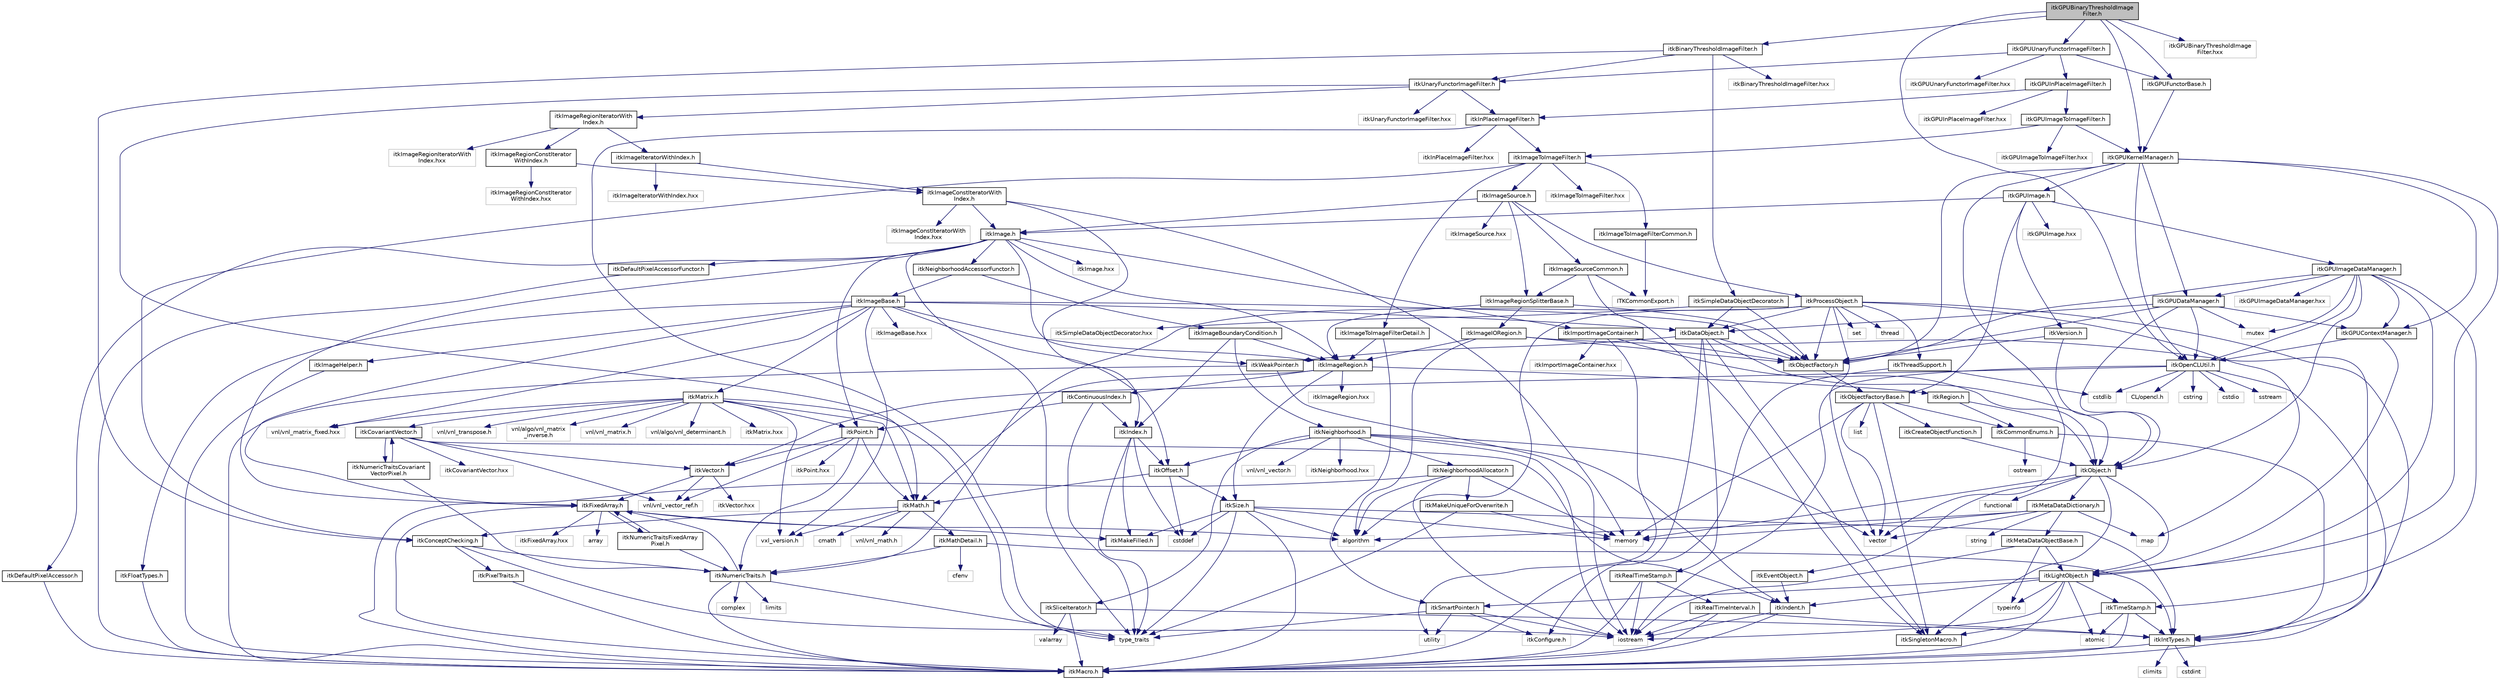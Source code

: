 digraph "itkGPUBinaryThresholdImageFilter.h"
{
 // LATEX_PDF_SIZE
  edge [fontname="Helvetica",fontsize="10",labelfontname="Helvetica",labelfontsize="10"];
  node [fontname="Helvetica",fontsize="10",shape=record];
  Node1 [label="itkGPUBinaryThresholdImage\lFilter.h",height=0.2,width=0.4,color="black", fillcolor="grey75", style="filled", fontcolor="black",tooltip=" "];
  Node1 -> Node2 [color="midnightblue",fontsize="10",style="solid",fontname="Helvetica"];
  Node2 [label="itkOpenCLUtil.h",height=0.2,width=0.4,color="black", fillcolor="white", style="filled",URL="$itkOpenCLUtil_8h.html",tooltip=" "];
  Node2 -> Node3 [color="midnightblue",fontsize="10",style="solid",fontname="Helvetica"];
  Node3 [label="cstring",height=0.2,width=0.4,color="grey75", fillcolor="white", style="filled",tooltip=" "];
  Node2 -> Node4 [color="midnightblue",fontsize="10",style="solid",fontname="Helvetica"];
  Node4 [label="cstdlib",height=0.2,width=0.4,color="grey75", fillcolor="white", style="filled",tooltip=" "];
  Node2 -> Node5 [color="midnightblue",fontsize="10",style="solid",fontname="Helvetica"];
  Node5 [label="cstdio",height=0.2,width=0.4,color="grey75", fillcolor="white", style="filled",tooltip=" "];
  Node2 -> Node6 [color="midnightblue",fontsize="10",style="solid",fontname="Helvetica"];
  Node6 [label="iostream",height=0.2,width=0.4,color="grey75", fillcolor="white", style="filled",tooltip=" "];
  Node2 -> Node7 [color="midnightblue",fontsize="10",style="solid",fontname="Helvetica"];
  Node7 [label="sstream",height=0.2,width=0.4,color="grey75", fillcolor="white", style="filled",tooltip=" "];
  Node2 -> Node8 [color="midnightblue",fontsize="10",style="solid",fontname="Helvetica"];
  Node8 [label="itkVector.h",height=0.2,width=0.4,color="black", fillcolor="white", style="filled",URL="$itkVector_8h.html",tooltip=" "];
  Node8 -> Node9 [color="midnightblue",fontsize="10",style="solid",fontname="Helvetica"];
  Node9 [label="itkFixedArray.h",height=0.2,width=0.4,color="black", fillcolor="white", style="filled",URL="$itkFixedArray_8h.html",tooltip=" "];
  Node9 -> Node10 [color="midnightblue",fontsize="10",style="solid",fontname="Helvetica"];
  Node10 [label="itkMacro.h",height=0.2,width=0.4,color="black", fillcolor="white", style="filled",URL="$itkMacro_8h.html",tooltip=" "];
  Node9 -> Node11 [color="midnightblue",fontsize="10",style="solid",fontname="Helvetica"];
  Node11 [label="itkMakeFilled.h",height=0.2,width=0.4,color="black", fillcolor="white", style="filled",URL="$itkMakeFilled_8h.html",tooltip=" "];
  Node9 -> Node12 [color="midnightblue",fontsize="10",style="solid",fontname="Helvetica"];
  Node12 [label="algorithm",height=0.2,width=0.4,color="grey75", fillcolor="white", style="filled",tooltip=" "];
  Node9 -> Node13 [color="midnightblue",fontsize="10",style="solid",fontname="Helvetica"];
  Node13 [label="array",height=0.2,width=0.4,color="grey75", fillcolor="white", style="filled",tooltip=" "];
  Node9 -> Node14 [color="midnightblue",fontsize="10",style="solid",fontname="Helvetica"];
  Node14 [label="itkFixedArray.hxx",height=0.2,width=0.4,color="grey75", fillcolor="white", style="filled",tooltip=" "];
  Node9 -> Node15 [color="midnightblue",fontsize="10",style="solid",fontname="Helvetica"];
  Node15 [label="itkNumericTraitsFixedArray\lPixel.h",height=0.2,width=0.4,color="black", fillcolor="white", style="filled",URL="$itkNumericTraitsFixedArrayPixel_8h.html",tooltip=" "];
  Node15 -> Node16 [color="midnightblue",fontsize="10",style="solid",fontname="Helvetica"];
  Node16 [label="itkNumericTraits.h",height=0.2,width=0.4,color="black", fillcolor="white", style="filled",URL="$itkNumericTraits_8h.html",tooltip=" "];
  Node16 -> Node10 [color="midnightblue",fontsize="10",style="solid",fontname="Helvetica"];
  Node16 -> Node17 [color="midnightblue",fontsize="10",style="solid",fontname="Helvetica"];
  Node17 [label="limits",height=0.2,width=0.4,color="grey75", fillcolor="white", style="filled",tooltip=" "];
  Node16 -> Node18 [color="midnightblue",fontsize="10",style="solid",fontname="Helvetica"];
  Node18 [label="complex",height=0.2,width=0.4,color="grey75", fillcolor="white", style="filled",tooltip=" "];
  Node16 -> Node19 [color="midnightblue",fontsize="10",style="solid",fontname="Helvetica"];
  Node19 [label="type_traits",height=0.2,width=0.4,color="grey75", fillcolor="white", style="filled",tooltip=" "];
  Node16 -> Node9 [color="midnightblue",fontsize="10",style="solid",fontname="Helvetica"];
  Node15 -> Node9 [color="midnightblue",fontsize="10",style="solid",fontname="Helvetica"];
  Node8 -> Node20 [color="midnightblue",fontsize="10",style="solid",fontname="Helvetica"];
  Node20 [label="vnl/vnl_vector_ref.h",height=0.2,width=0.4,color="grey75", fillcolor="white", style="filled",tooltip=" "];
  Node8 -> Node21 [color="midnightblue",fontsize="10",style="solid",fontname="Helvetica"];
  Node21 [label="itkVector.hxx",height=0.2,width=0.4,color="grey75", fillcolor="white", style="filled",tooltip=" "];
  Node2 -> Node22 [color="midnightblue",fontsize="10",style="solid",fontname="Helvetica"];
  Node22 [label="CL/opencl.h",height=0.2,width=0.4,color="grey75", fillcolor="white", style="filled",tooltip=" "];
  Node2 -> Node10 [color="midnightblue",fontsize="10",style="solid",fontname="Helvetica"];
  Node1 -> Node23 [color="midnightblue",fontsize="10",style="solid",fontname="Helvetica"];
  Node23 [label="itkGPUFunctorBase.h",height=0.2,width=0.4,color="black", fillcolor="white", style="filled",URL="$itkGPUFunctorBase_8h.html",tooltip=" "];
  Node23 -> Node24 [color="midnightblue",fontsize="10",style="solid",fontname="Helvetica"];
  Node24 [label="itkGPUKernelManager.h",height=0.2,width=0.4,color="black", fillcolor="white", style="filled",URL="$itkGPUKernelManager_8h.html",tooltip=" "];
  Node24 -> Node25 [color="midnightblue",fontsize="10",style="solid",fontname="Helvetica"];
  Node25 [label="vector",height=0.2,width=0.4,color="grey75", fillcolor="white", style="filled",tooltip=" "];
  Node24 -> Node26 [color="midnightblue",fontsize="10",style="solid",fontname="Helvetica"];
  Node26 [label="itkLightObject.h",height=0.2,width=0.4,color="black", fillcolor="white", style="filled",URL="$itkLightObject_8h.html",tooltip=" "];
  Node26 -> Node10 [color="midnightblue",fontsize="10",style="solid",fontname="Helvetica"];
  Node26 -> Node27 [color="midnightblue",fontsize="10",style="solid",fontname="Helvetica"];
  Node27 [label="itkSmartPointer.h",height=0.2,width=0.4,color="black", fillcolor="white", style="filled",URL="$itkSmartPointer_8h.html",tooltip=" "];
  Node27 -> Node6 [color="midnightblue",fontsize="10",style="solid",fontname="Helvetica"];
  Node27 -> Node28 [color="midnightblue",fontsize="10",style="solid",fontname="Helvetica"];
  Node28 [label="utility",height=0.2,width=0.4,color="grey75", fillcolor="white", style="filled",tooltip=" "];
  Node27 -> Node19 [color="midnightblue",fontsize="10",style="solid",fontname="Helvetica"];
  Node27 -> Node29 [color="midnightblue",fontsize="10",style="solid",fontname="Helvetica"];
  Node29 [label="itkConfigure.h",height=0.2,width=0.4,color="grey75", fillcolor="white", style="filled",tooltip=" "];
  Node26 -> Node30 [color="midnightblue",fontsize="10",style="solid",fontname="Helvetica"];
  Node30 [label="itkTimeStamp.h",height=0.2,width=0.4,color="black", fillcolor="white", style="filled",URL="$itkTimeStamp_8h.html",tooltip=" "];
  Node30 -> Node10 [color="midnightblue",fontsize="10",style="solid",fontname="Helvetica"];
  Node30 -> Node31 [color="midnightblue",fontsize="10",style="solid",fontname="Helvetica"];
  Node31 [label="itkIntTypes.h",height=0.2,width=0.4,color="black", fillcolor="white", style="filled",URL="$itkIntTypes_8h.html",tooltip=" "];
  Node31 -> Node10 [color="midnightblue",fontsize="10",style="solid",fontname="Helvetica"];
  Node31 -> Node32 [color="midnightblue",fontsize="10",style="solid",fontname="Helvetica"];
  Node32 [label="cstdint",height=0.2,width=0.4,color="grey75", fillcolor="white", style="filled",tooltip=" "];
  Node31 -> Node33 [color="midnightblue",fontsize="10",style="solid",fontname="Helvetica"];
  Node33 [label="climits",height=0.2,width=0.4,color="grey75", fillcolor="white", style="filled",tooltip=" "];
  Node30 -> Node34 [color="midnightblue",fontsize="10",style="solid",fontname="Helvetica"];
  Node34 [label="atomic",height=0.2,width=0.4,color="grey75", fillcolor="white", style="filled",tooltip=" "];
  Node30 -> Node35 [color="midnightblue",fontsize="10",style="solid",fontname="Helvetica"];
  Node35 [label="itkSingletonMacro.h",height=0.2,width=0.4,color="black", fillcolor="white", style="filled",URL="$itkSingletonMacro_8h.html",tooltip=" "];
  Node26 -> Node36 [color="midnightblue",fontsize="10",style="solid",fontname="Helvetica"];
  Node36 [label="itkIndent.h",height=0.2,width=0.4,color="black", fillcolor="white", style="filled",URL="$itkIndent_8h.html",tooltip=" "];
  Node36 -> Node10 [color="midnightblue",fontsize="10",style="solid",fontname="Helvetica"];
  Node36 -> Node6 [color="midnightblue",fontsize="10",style="solid",fontname="Helvetica"];
  Node26 -> Node34 [color="midnightblue",fontsize="10",style="solid",fontname="Helvetica"];
  Node26 -> Node6 [color="midnightblue",fontsize="10",style="solid",fontname="Helvetica"];
  Node26 -> Node37 [color="midnightblue",fontsize="10",style="solid",fontname="Helvetica"];
  Node37 [label="typeinfo",height=0.2,width=0.4,color="grey75", fillcolor="white", style="filled",tooltip=" "];
  Node24 -> Node38 [color="midnightblue",fontsize="10",style="solid",fontname="Helvetica"];
  Node38 [label="itkObjectFactory.h",height=0.2,width=0.4,color="black", fillcolor="white", style="filled",URL="$itkObjectFactory_8h.html",tooltip=" "];
  Node38 -> Node39 [color="midnightblue",fontsize="10",style="solid",fontname="Helvetica"];
  Node39 [label="itkObjectFactoryBase.h",height=0.2,width=0.4,color="black", fillcolor="white", style="filled",URL="$itkObjectFactoryBase_8h.html",tooltip=" "];
  Node39 -> Node40 [color="midnightblue",fontsize="10",style="solid",fontname="Helvetica"];
  Node40 [label="itkCreateObjectFunction.h",height=0.2,width=0.4,color="black", fillcolor="white", style="filled",URL="$itkCreateObjectFunction_8h.html",tooltip=" "];
  Node40 -> Node41 [color="midnightblue",fontsize="10",style="solid",fontname="Helvetica"];
  Node41 [label="itkObject.h",height=0.2,width=0.4,color="black", fillcolor="white", style="filled",URL="$itkObject_8h.html",tooltip=" "];
  Node41 -> Node26 [color="midnightblue",fontsize="10",style="solid",fontname="Helvetica"];
  Node41 -> Node42 [color="midnightblue",fontsize="10",style="solid",fontname="Helvetica"];
  Node42 [label="itkEventObject.h",height=0.2,width=0.4,color="black", fillcolor="white", style="filled",URL="$itkEventObject_8h.html",tooltip=" "];
  Node42 -> Node36 [color="midnightblue",fontsize="10",style="solid",fontname="Helvetica"];
  Node41 -> Node43 [color="midnightblue",fontsize="10",style="solid",fontname="Helvetica"];
  Node43 [label="itkMetaDataDictionary.h",height=0.2,width=0.4,color="black", fillcolor="white", style="filled",URL="$itkMetaDataDictionary_8h.html",tooltip=" "];
  Node43 -> Node44 [color="midnightblue",fontsize="10",style="solid",fontname="Helvetica"];
  Node44 [label="itkMetaDataObjectBase.h",height=0.2,width=0.4,color="black", fillcolor="white", style="filled",URL="$itkMetaDataObjectBase_8h.html",tooltip=" "];
  Node44 -> Node26 [color="midnightblue",fontsize="10",style="solid",fontname="Helvetica"];
  Node44 -> Node37 [color="midnightblue",fontsize="10",style="solid",fontname="Helvetica"];
  Node44 -> Node6 [color="midnightblue",fontsize="10",style="solid",fontname="Helvetica"];
  Node43 -> Node12 [color="midnightblue",fontsize="10",style="solid",fontname="Helvetica"];
  Node43 -> Node25 [color="midnightblue",fontsize="10",style="solid",fontname="Helvetica"];
  Node43 -> Node45 [color="midnightblue",fontsize="10",style="solid",fontname="Helvetica"];
  Node45 [label="map",height=0.2,width=0.4,color="grey75", fillcolor="white", style="filled",tooltip=" "];
  Node43 -> Node46 [color="midnightblue",fontsize="10",style="solid",fontname="Helvetica"];
  Node46 [label="string",height=0.2,width=0.4,color="grey75", fillcolor="white", style="filled",tooltip=" "];
  Node43 -> Node47 [color="midnightblue",fontsize="10",style="solid",fontname="Helvetica"];
  Node47 [label="memory",height=0.2,width=0.4,color="grey75", fillcolor="white", style="filled",tooltip=" "];
  Node41 -> Node35 [color="midnightblue",fontsize="10",style="solid",fontname="Helvetica"];
  Node41 -> Node48 [color="midnightblue",fontsize="10",style="solid",fontname="Helvetica"];
  Node48 [label="functional",height=0.2,width=0.4,color="grey75", fillcolor="white", style="filled",tooltip=" "];
  Node41 -> Node47 [color="midnightblue",fontsize="10",style="solid",fontname="Helvetica"];
  Node39 -> Node35 [color="midnightblue",fontsize="10",style="solid",fontname="Helvetica"];
  Node39 -> Node49 [color="midnightblue",fontsize="10",style="solid",fontname="Helvetica"];
  Node49 [label="itkCommonEnums.h",height=0.2,width=0.4,color="black", fillcolor="white", style="filled",URL="$itkCommonEnums_8h.html",tooltip=" "];
  Node49 -> Node31 [color="midnightblue",fontsize="10",style="solid",fontname="Helvetica"];
  Node49 -> Node50 [color="midnightblue",fontsize="10",style="solid",fontname="Helvetica"];
  Node50 [label="ostream",height=0.2,width=0.4,color="grey75", fillcolor="white", style="filled",tooltip=" "];
  Node39 -> Node51 [color="midnightblue",fontsize="10",style="solid",fontname="Helvetica"];
  Node51 [label="list",height=0.2,width=0.4,color="grey75", fillcolor="white", style="filled",tooltip=" "];
  Node39 -> Node47 [color="midnightblue",fontsize="10",style="solid",fontname="Helvetica"];
  Node39 -> Node25 [color="midnightblue",fontsize="10",style="solid",fontname="Helvetica"];
  Node24 -> Node2 [color="midnightblue",fontsize="10",style="solid",fontname="Helvetica"];
  Node24 -> Node52 [color="midnightblue",fontsize="10",style="solid",fontname="Helvetica"];
  Node52 [label="itkGPUImage.h",height=0.2,width=0.4,color="black", fillcolor="white", style="filled",URL="$itkGPUImage_8h.html",tooltip=" "];
  Node52 -> Node53 [color="midnightblue",fontsize="10",style="solid",fontname="Helvetica"];
  Node53 [label="itkImage.h",height=0.2,width=0.4,color="black", fillcolor="white", style="filled",URL="$itkImage_8h.html",tooltip=" "];
  Node53 -> Node54 [color="midnightblue",fontsize="10",style="solid",fontname="Helvetica"];
  Node54 [label="itkImageRegion.h",height=0.2,width=0.4,color="black", fillcolor="white", style="filled",URL="$itkImageRegion_8h.html",tooltip=" "];
  Node54 -> Node55 [color="midnightblue",fontsize="10",style="solid",fontname="Helvetica"];
  Node55 [label="itkRegion.h",height=0.2,width=0.4,color="black", fillcolor="white", style="filled",URL="$itkRegion_8h.html",tooltip=" "];
  Node55 -> Node41 [color="midnightblue",fontsize="10",style="solid",fontname="Helvetica"];
  Node55 -> Node49 [color="midnightblue",fontsize="10",style="solid",fontname="Helvetica"];
  Node54 -> Node56 [color="midnightblue",fontsize="10",style="solid",fontname="Helvetica"];
  Node56 [label="itkSize.h",height=0.2,width=0.4,color="black", fillcolor="white", style="filled",URL="$itkSize_8h.html",tooltip=" "];
  Node56 -> Node31 [color="midnightblue",fontsize="10",style="solid",fontname="Helvetica"];
  Node56 -> Node10 [color="midnightblue",fontsize="10",style="solid",fontname="Helvetica"];
  Node56 -> Node11 [color="midnightblue",fontsize="10",style="solid",fontname="Helvetica"];
  Node56 -> Node12 [color="midnightblue",fontsize="10",style="solid",fontname="Helvetica"];
  Node56 -> Node57 [color="midnightblue",fontsize="10",style="solid",fontname="Helvetica"];
  Node57 [label="cstddef",height=0.2,width=0.4,color="grey75", fillcolor="white", style="filled",tooltip=" "];
  Node56 -> Node19 [color="midnightblue",fontsize="10",style="solid",fontname="Helvetica"];
  Node56 -> Node47 [color="midnightblue",fontsize="10",style="solid",fontname="Helvetica"];
  Node54 -> Node58 [color="midnightblue",fontsize="10",style="solid",fontname="Helvetica"];
  Node58 [label="itkContinuousIndex.h",height=0.2,width=0.4,color="black", fillcolor="white", style="filled",URL="$itkContinuousIndex_8h.html",tooltip=" "];
  Node58 -> Node59 [color="midnightblue",fontsize="10",style="solid",fontname="Helvetica"];
  Node59 [label="itkPoint.h",height=0.2,width=0.4,color="black", fillcolor="white", style="filled",URL="$itkPoint_8h.html",tooltip=" "];
  Node59 -> Node16 [color="midnightblue",fontsize="10",style="solid",fontname="Helvetica"];
  Node59 -> Node8 [color="midnightblue",fontsize="10",style="solid",fontname="Helvetica"];
  Node59 -> Node20 [color="midnightblue",fontsize="10",style="solid",fontname="Helvetica"];
  Node59 -> Node60 [color="midnightblue",fontsize="10",style="solid",fontname="Helvetica"];
  Node60 [label="itkMath.h",height=0.2,width=0.4,color="black", fillcolor="white", style="filled",URL="$itkMath_8h.html",tooltip=" "];
  Node60 -> Node61 [color="midnightblue",fontsize="10",style="solid",fontname="Helvetica"];
  Node61 [label="cmath",height=0.2,width=0.4,color="grey75", fillcolor="white", style="filled",tooltip=" "];
  Node60 -> Node62 [color="midnightblue",fontsize="10",style="solid",fontname="Helvetica"];
  Node62 [label="itkMathDetail.h",height=0.2,width=0.4,color="black", fillcolor="white", style="filled",URL="$itkMathDetail_8h.html",tooltip=" "];
  Node62 -> Node31 [color="midnightblue",fontsize="10",style="solid",fontname="Helvetica"];
  Node62 -> Node16 [color="midnightblue",fontsize="10",style="solid",fontname="Helvetica"];
  Node62 -> Node63 [color="midnightblue",fontsize="10",style="solid",fontname="Helvetica"];
  Node63 [label="cfenv",height=0.2,width=0.4,color="grey75", fillcolor="white", style="filled",tooltip=" "];
  Node60 -> Node64 [color="midnightblue",fontsize="10",style="solid",fontname="Helvetica"];
  Node64 [label="itkConceptChecking.h",height=0.2,width=0.4,color="black", fillcolor="white", style="filled",URL="$itkConceptChecking_8h.html",tooltip=" "];
  Node64 -> Node65 [color="midnightblue",fontsize="10",style="solid",fontname="Helvetica"];
  Node65 [label="itkPixelTraits.h",height=0.2,width=0.4,color="black", fillcolor="white", style="filled",URL="$itkPixelTraits_8h.html",tooltip=" "];
  Node65 -> Node10 [color="midnightblue",fontsize="10",style="solid",fontname="Helvetica"];
  Node64 -> Node16 [color="midnightblue",fontsize="10",style="solid",fontname="Helvetica"];
  Node64 -> Node6 [color="midnightblue",fontsize="10",style="solid",fontname="Helvetica"];
  Node60 -> Node66 [color="midnightblue",fontsize="10",style="solid",fontname="Helvetica"];
  Node66 [label="vnl/vnl_math.h",height=0.2,width=0.4,color="grey75", fillcolor="white", style="filled",tooltip=" "];
  Node60 -> Node67 [color="midnightblue",fontsize="10",style="solid",fontname="Helvetica"];
  Node67 [label="vxl_version.h",height=0.2,width=0.4,color="grey75", fillcolor="white", style="filled",tooltip=" "];
  Node59 -> Node68 [color="midnightblue",fontsize="10",style="solid",fontname="Helvetica"];
  Node68 [label="itkPoint.hxx",height=0.2,width=0.4,color="grey75", fillcolor="white", style="filled",tooltip=" "];
  Node58 -> Node69 [color="midnightblue",fontsize="10",style="solid",fontname="Helvetica"];
  Node69 [label="itkIndex.h",height=0.2,width=0.4,color="black", fillcolor="white", style="filled",URL="$itkIndex_8h.html",tooltip=" "];
  Node69 -> Node11 [color="midnightblue",fontsize="10",style="solid",fontname="Helvetica"];
  Node69 -> Node70 [color="midnightblue",fontsize="10",style="solid",fontname="Helvetica"];
  Node70 [label="itkOffset.h",height=0.2,width=0.4,color="black", fillcolor="white", style="filled",URL="$itkOffset_8h.html",tooltip=" "];
  Node70 -> Node56 [color="midnightblue",fontsize="10",style="solid",fontname="Helvetica"];
  Node70 -> Node60 [color="midnightblue",fontsize="10",style="solid",fontname="Helvetica"];
  Node70 -> Node57 [color="midnightblue",fontsize="10",style="solid",fontname="Helvetica"];
  Node69 -> Node57 [color="midnightblue",fontsize="10",style="solid",fontname="Helvetica"];
  Node69 -> Node19 [color="midnightblue",fontsize="10",style="solid",fontname="Helvetica"];
  Node58 -> Node19 [color="midnightblue",fontsize="10",style="solid",fontname="Helvetica"];
  Node54 -> Node60 [color="midnightblue",fontsize="10",style="solid",fontname="Helvetica"];
  Node54 -> Node71 [color="midnightblue",fontsize="10",style="solid",fontname="Helvetica"];
  Node71 [label="itkImageRegion.hxx",height=0.2,width=0.4,color="grey75", fillcolor="white", style="filled",tooltip=" "];
  Node53 -> Node72 [color="midnightblue",fontsize="10",style="solid",fontname="Helvetica"];
  Node72 [label="itkImportImageContainer.h",height=0.2,width=0.4,color="black", fillcolor="white", style="filled",URL="$itkImportImageContainer_8h.html",tooltip=" "];
  Node72 -> Node41 [color="midnightblue",fontsize="10",style="solid",fontname="Helvetica"];
  Node72 -> Node38 [color="midnightblue",fontsize="10",style="solid",fontname="Helvetica"];
  Node72 -> Node28 [color="midnightblue",fontsize="10",style="solid",fontname="Helvetica"];
  Node72 -> Node73 [color="midnightblue",fontsize="10",style="solid",fontname="Helvetica"];
  Node73 [label="itkImportImageContainer.hxx",height=0.2,width=0.4,color="grey75", fillcolor="white", style="filled",tooltip=" "];
  Node53 -> Node74 [color="midnightblue",fontsize="10",style="solid",fontname="Helvetica"];
  Node74 [label="itkDefaultPixelAccessor.h",height=0.2,width=0.4,color="black", fillcolor="white", style="filled",URL="$itkDefaultPixelAccessor_8h.html",tooltip=" "];
  Node74 -> Node10 [color="midnightblue",fontsize="10",style="solid",fontname="Helvetica"];
  Node53 -> Node75 [color="midnightblue",fontsize="10",style="solid",fontname="Helvetica"];
  Node75 [label="itkDefaultPixelAccessorFunctor.h",height=0.2,width=0.4,color="black", fillcolor="white", style="filled",URL="$itkDefaultPixelAccessorFunctor_8h.html",tooltip=" "];
  Node75 -> Node10 [color="midnightblue",fontsize="10",style="solid",fontname="Helvetica"];
  Node53 -> Node59 [color="midnightblue",fontsize="10",style="solid",fontname="Helvetica"];
  Node53 -> Node9 [color="midnightblue",fontsize="10",style="solid",fontname="Helvetica"];
  Node53 -> Node76 [color="midnightblue",fontsize="10",style="solid",fontname="Helvetica"];
  Node76 [label="itkWeakPointer.h",height=0.2,width=0.4,color="black", fillcolor="white", style="filled",URL="$itkWeakPointer_8h.html",tooltip=" "];
  Node76 -> Node10 [color="midnightblue",fontsize="10",style="solid",fontname="Helvetica"];
  Node76 -> Node6 [color="midnightblue",fontsize="10",style="solid",fontname="Helvetica"];
  Node53 -> Node77 [color="midnightblue",fontsize="10",style="solid",fontname="Helvetica"];
  Node77 [label="itkNeighborhoodAccessorFunctor.h",height=0.2,width=0.4,color="black", fillcolor="white", style="filled",URL="$itkNeighborhoodAccessorFunctor_8h.html",tooltip=" "];
  Node77 -> Node78 [color="midnightblue",fontsize="10",style="solid",fontname="Helvetica"];
  Node78 [label="itkImageBoundaryCondition.h",height=0.2,width=0.4,color="black", fillcolor="white", style="filled",URL="$itkImageBoundaryCondition_8h.html",tooltip=" "];
  Node78 -> Node69 [color="midnightblue",fontsize="10",style="solid",fontname="Helvetica"];
  Node78 -> Node79 [color="midnightblue",fontsize="10",style="solid",fontname="Helvetica"];
  Node79 [label="itkNeighborhood.h",height=0.2,width=0.4,color="black", fillcolor="white", style="filled",URL="$itkNeighborhood_8h.html",tooltip=" "];
  Node79 -> Node6 [color="midnightblue",fontsize="10",style="solid",fontname="Helvetica"];
  Node79 -> Node80 [color="midnightblue",fontsize="10",style="solid",fontname="Helvetica"];
  Node80 [label="itkNeighborhoodAllocator.h",height=0.2,width=0.4,color="black", fillcolor="white", style="filled",URL="$itkNeighborhoodAllocator_8h.html",tooltip=" "];
  Node80 -> Node81 [color="midnightblue",fontsize="10",style="solid",fontname="Helvetica"];
  Node81 [label="itkMakeUniqueForOverwrite.h",height=0.2,width=0.4,color="black", fillcolor="white", style="filled",URL="$itkMakeUniqueForOverwrite_8h.html",tooltip=" "];
  Node81 -> Node47 [color="midnightblue",fontsize="10",style="solid",fontname="Helvetica"];
  Node81 -> Node19 [color="midnightblue",fontsize="10",style="solid",fontname="Helvetica"];
  Node80 -> Node12 [color="midnightblue",fontsize="10",style="solid",fontname="Helvetica"];
  Node80 -> Node6 [color="midnightblue",fontsize="10",style="solid",fontname="Helvetica"];
  Node80 -> Node47 [color="midnightblue",fontsize="10",style="solid",fontname="Helvetica"];
  Node80 -> Node10 [color="midnightblue",fontsize="10",style="solid",fontname="Helvetica"];
  Node79 -> Node36 [color="midnightblue",fontsize="10",style="solid",fontname="Helvetica"];
  Node79 -> Node82 [color="midnightblue",fontsize="10",style="solid",fontname="Helvetica"];
  Node82 [label="itkSliceIterator.h",height=0.2,width=0.4,color="black", fillcolor="white", style="filled",URL="$itkSliceIterator_8h.html",tooltip=" "];
  Node82 -> Node10 [color="midnightblue",fontsize="10",style="solid",fontname="Helvetica"];
  Node82 -> Node31 [color="midnightblue",fontsize="10",style="solid",fontname="Helvetica"];
  Node82 -> Node83 [color="midnightblue",fontsize="10",style="solid",fontname="Helvetica"];
  Node83 [label="valarray",height=0.2,width=0.4,color="grey75", fillcolor="white", style="filled",tooltip=" "];
  Node79 -> Node84 [color="midnightblue",fontsize="10",style="solid",fontname="Helvetica"];
  Node84 [label="vnl/vnl_vector.h",height=0.2,width=0.4,color="grey75", fillcolor="white", style="filled",tooltip=" "];
  Node79 -> Node70 [color="midnightblue",fontsize="10",style="solid",fontname="Helvetica"];
  Node79 -> Node25 [color="midnightblue",fontsize="10",style="solid",fontname="Helvetica"];
  Node79 -> Node85 [color="midnightblue",fontsize="10",style="solid",fontname="Helvetica"];
  Node85 [label="itkNeighborhood.hxx",height=0.2,width=0.4,color="grey75", fillcolor="white", style="filled",tooltip=" "];
  Node78 -> Node54 [color="midnightblue",fontsize="10",style="solid",fontname="Helvetica"];
  Node77 -> Node86 [color="midnightblue",fontsize="10",style="solid",fontname="Helvetica"];
  Node86 [label="itkImageBase.h",height=0.2,width=0.4,color="black", fillcolor="white", style="filled",URL="$itkImageBase_8h.html",tooltip=" "];
  Node86 -> Node87 [color="midnightblue",fontsize="10",style="solid",fontname="Helvetica"];
  Node87 [label="itkDataObject.h",height=0.2,width=0.4,color="black", fillcolor="white", style="filled",URL="$itkDataObject_8h.html",tooltip=" "];
  Node87 -> Node41 [color="midnightblue",fontsize="10",style="solid",fontname="Helvetica"];
  Node87 -> Node10 [color="midnightblue",fontsize="10",style="solid",fontname="Helvetica"];
  Node87 -> Node35 [color="midnightblue",fontsize="10",style="solid",fontname="Helvetica"];
  Node87 -> Node76 [color="midnightblue",fontsize="10",style="solid",fontname="Helvetica"];
  Node87 -> Node88 [color="midnightblue",fontsize="10",style="solid",fontname="Helvetica"];
  Node88 [label="itkRealTimeStamp.h",height=0.2,width=0.4,color="black", fillcolor="white", style="filled",URL="$itkRealTimeStamp_8h.html",tooltip=" "];
  Node88 -> Node89 [color="midnightblue",fontsize="10",style="solid",fontname="Helvetica"];
  Node89 [label="itkRealTimeInterval.h",height=0.2,width=0.4,color="black", fillcolor="white", style="filled",URL="$itkRealTimeInterval_8h.html",tooltip=" "];
  Node89 -> Node31 [color="midnightblue",fontsize="10",style="solid",fontname="Helvetica"];
  Node89 -> Node10 [color="midnightblue",fontsize="10",style="solid",fontname="Helvetica"];
  Node89 -> Node6 [color="midnightblue",fontsize="10",style="solid",fontname="Helvetica"];
  Node88 -> Node10 [color="midnightblue",fontsize="10",style="solid",fontname="Helvetica"];
  Node88 -> Node6 [color="midnightblue",fontsize="10",style="solid",fontname="Helvetica"];
  Node87 -> Node38 [color="midnightblue",fontsize="10",style="solid",fontname="Helvetica"];
  Node86 -> Node54 [color="midnightblue",fontsize="10",style="solid",fontname="Helvetica"];
  Node86 -> Node90 [color="midnightblue",fontsize="10",style="solid",fontname="Helvetica"];
  Node90 [label="itkMatrix.h",height=0.2,width=0.4,color="black", fillcolor="white", style="filled",URL="$itkMatrix_8h.html",tooltip=" "];
  Node90 -> Node59 [color="midnightblue",fontsize="10",style="solid",fontname="Helvetica"];
  Node90 -> Node91 [color="midnightblue",fontsize="10",style="solid",fontname="Helvetica"];
  Node91 [label="itkCovariantVector.h",height=0.2,width=0.4,color="black", fillcolor="white", style="filled",URL="$itkCovariantVector_8h.html",tooltip=" "];
  Node91 -> Node36 [color="midnightblue",fontsize="10",style="solid",fontname="Helvetica"];
  Node91 -> Node8 [color="midnightblue",fontsize="10",style="solid",fontname="Helvetica"];
  Node91 -> Node20 [color="midnightblue",fontsize="10",style="solid",fontname="Helvetica"];
  Node91 -> Node92 [color="midnightblue",fontsize="10",style="solid",fontname="Helvetica"];
  Node92 [label="itkNumericTraitsCovariant\lVectorPixel.h",height=0.2,width=0.4,color="black", fillcolor="white", style="filled",URL="$itkNumericTraitsCovariantVectorPixel_8h.html",tooltip=" "];
  Node92 -> Node16 [color="midnightblue",fontsize="10",style="solid",fontname="Helvetica"];
  Node92 -> Node91 [color="midnightblue",fontsize="10",style="solid",fontname="Helvetica"];
  Node91 -> Node93 [color="midnightblue",fontsize="10",style="solid",fontname="Helvetica"];
  Node93 [label="itkCovariantVector.hxx",height=0.2,width=0.4,color="grey75", fillcolor="white", style="filled",tooltip=" "];
  Node90 -> Node67 [color="midnightblue",fontsize="10",style="solid",fontname="Helvetica"];
  Node90 -> Node94 [color="midnightblue",fontsize="10",style="solid",fontname="Helvetica"];
  Node94 [label="vnl/vnl_matrix_fixed.hxx",height=0.2,width=0.4,color="grey75", fillcolor="white", style="filled",tooltip=" "];
  Node90 -> Node95 [color="midnightblue",fontsize="10",style="solid",fontname="Helvetica"];
  Node95 [label="vnl/vnl_transpose.h",height=0.2,width=0.4,color="grey75", fillcolor="white", style="filled",tooltip=" "];
  Node90 -> Node96 [color="midnightblue",fontsize="10",style="solid",fontname="Helvetica"];
  Node96 [label="vnl/algo/vnl_matrix\l_inverse.h",height=0.2,width=0.4,color="grey75", fillcolor="white", style="filled",tooltip=" "];
  Node90 -> Node97 [color="midnightblue",fontsize="10",style="solid",fontname="Helvetica"];
  Node97 [label="vnl/vnl_matrix.h",height=0.2,width=0.4,color="grey75", fillcolor="white", style="filled",tooltip=" "];
  Node90 -> Node98 [color="midnightblue",fontsize="10",style="solid",fontname="Helvetica"];
  Node98 [label="vnl/algo/vnl_determinant.h",height=0.2,width=0.4,color="grey75", fillcolor="white", style="filled",tooltip=" "];
  Node90 -> Node60 [color="midnightblue",fontsize="10",style="solid",fontname="Helvetica"];
  Node90 -> Node19 [color="midnightblue",fontsize="10",style="solid",fontname="Helvetica"];
  Node90 -> Node99 [color="midnightblue",fontsize="10",style="solid",fontname="Helvetica"];
  Node99 [label="itkMatrix.hxx",height=0.2,width=0.4,color="grey75", fillcolor="white", style="filled",tooltip=" "];
  Node86 -> Node38 [color="midnightblue",fontsize="10",style="solid",fontname="Helvetica"];
  Node86 -> Node70 [color="midnightblue",fontsize="10",style="solid",fontname="Helvetica"];
  Node86 -> Node9 [color="midnightblue",fontsize="10",style="solid",fontname="Helvetica"];
  Node86 -> Node100 [color="midnightblue",fontsize="10",style="solid",fontname="Helvetica"];
  Node100 [label="itkImageHelper.h",height=0.2,width=0.4,color="black", fillcolor="white", style="filled",URL="$itkImageHelper_8h.html",tooltip=" "];
  Node100 -> Node10 [color="midnightblue",fontsize="10",style="solid",fontname="Helvetica"];
  Node86 -> Node101 [color="midnightblue",fontsize="10",style="solid",fontname="Helvetica"];
  Node101 [label="itkFloatTypes.h",height=0.2,width=0.4,color="black", fillcolor="white", style="filled",URL="$itkFloatTypes_8h.html",tooltip=" "];
  Node101 -> Node10 [color="midnightblue",fontsize="10",style="solid",fontname="Helvetica"];
  Node86 -> Node67 [color="midnightblue",fontsize="10",style="solid",fontname="Helvetica"];
  Node86 -> Node94 [color="midnightblue",fontsize="10",style="solid",fontname="Helvetica"];
  Node86 -> Node102 [color="midnightblue",fontsize="10",style="solid",fontname="Helvetica"];
  Node102 [label="itkImageBase.hxx",height=0.2,width=0.4,color="grey75", fillcolor="white", style="filled",tooltip=" "];
  Node53 -> Node19 [color="midnightblue",fontsize="10",style="solid",fontname="Helvetica"];
  Node53 -> Node103 [color="midnightblue",fontsize="10",style="solid",fontname="Helvetica"];
  Node103 [label="itkImage.hxx",height=0.2,width=0.4,color="grey75", fillcolor="white", style="filled",tooltip=" "];
  Node52 -> Node104 [color="midnightblue",fontsize="10",style="solid",fontname="Helvetica"];
  Node104 [label="itkGPUImageDataManager.h",height=0.2,width=0.4,color="black", fillcolor="white", style="filled",URL="$itkGPUImageDataManager_8h.html",tooltip=" "];
  Node104 -> Node41 [color="midnightblue",fontsize="10",style="solid",fontname="Helvetica"];
  Node104 -> Node30 [color="midnightblue",fontsize="10",style="solid",fontname="Helvetica"];
  Node104 -> Node26 [color="midnightblue",fontsize="10",style="solid",fontname="Helvetica"];
  Node104 -> Node38 [color="midnightblue",fontsize="10",style="solid",fontname="Helvetica"];
  Node104 -> Node2 [color="midnightblue",fontsize="10",style="solid",fontname="Helvetica"];
  Node104 -> Node105 [color="midnightblue",fontsize="10",style="solid",fontname="Helvetica"];
  Node105 [label="itkGPUDataManager.h",height=0.2,width=0.4,color="black", fillcolor="white", style="filled",URL="$itkGPUDataManager_8h.html",tooltip=" "];
  Node105 -> Node41 [color="midnightblue",fontsize="10",style="solid",fontname="Helvetica"];
  Node105 -> Node87 [color="midnightblue",fontsize="10",style="solid",fontname="Helvetica"];
  Node105 -> Node38 [color="midnightblue",fontsize="10",style="solid",fontname="Helvetica"];
  Node105 -> Node2 [color="midnightblue",fontsize="10",style="solid",fontname="Helvetica"];
  Node105 -> Node106 [color="midnightblue",fontsize="10",style="solid",fontname="Helvetica"];
  Node106 [label="itkGPUContextManager.h",height=0.2,width=0.4,color="black", fillcolor="white", style="filled",URL="$itkGPUContextManager_8h.html",tooltip=" "];
  Node106 -> Node2 [color="midnightblue",fontsize="10",style="solid",fontname="Helvetica"];
  Node106 -> Node26 [color="midnightblue",fontsize="10",style="solid",fontname="Helvetica"];
  Node105 -> Node107 [color="midnightblue",fontsize="10",style="solid",fontname="Helvetica"];
  Node107 [label="mutex",height=0.2,width=0.4,color="grey75", fillcolor="white", style="filled",tooltip=" "];
  Node104 -> Node106 [color="midnightblue",fontsize="10",style="solid",fontname="Helvetica"];
  Node104 -> Node107 [color="midnightblue",fontsize="10",style="solid",fontname="Helvetica"];
  Node104 -> Node108 [color="midnightblue",fontsize="10",style="solid",fontname="Helvetica"];
  Node108 [label="itkGPUImageDataManager.hxx",height=0.2,width=0.4,color="grey75", fillcolor="white", style="filled",tooltip=" "];
  Node52 -> Node109 [color="midnightblue",fontsize="10",style="solid",fontname="Helvetica"];
  Node109 [label="itkVersion.h",height=0.2,width=0.4,color="black", fillcolor="white", style="filled",URL="$itkVersion_8h.html",tooltip=" "];
  Node109 -> Node41 [color="midnightblue",fontsize="10",style="solid",fontname="Helvetica"];
  Node109 -> Node38 [color="midnightblue",fontsize="10",style="solid",fontname="Helvetica"];
  Node52 -> Node39 [color="midnightblue",fontsize="10",style="solid",fontname="Helvetica"];
  Node52 -> Node110 [color="midnightblue",fontsize="10",style="solid",fontname="Helvetica"];
  Node110 [label="itkGPUImage.hxx",height=0.2,width=0.4,color="grey75", fillcolor="white", style="filled",tooltip=" "];
  Node24 -> Node106 [color="midnightblue",fontsize="10",style="solid",fontname="Helvetica"];
  Node24 -> Node105 [color="midnightblue",fontsize="10",style="solid",fontname="Helvetica"];
  Node1 -> Node24 [color="midnightblue",fontsize="10",style="solid",fontname="Helvetica"];
  Node1 -> Node111 [color="midnightblue",fontsize="10",style="solid",fontname="Helvetica"];
  Node111 [label="itkBinaryThresholdImageFilter.h",height=0.2,width=0.4,color="black", fillcolor="white", style="filled",URL="$itkBinaryThresholdImageFilter_8h.html",tooltip=" "];
  Node111 -> Node112 [color="midnightblue",fontsize="10",style="solid",fontname="Helvetica"];
  Node112 [label="itkUnaryFunctorImageFilter.h",height=0.2,width=0.4,color="black", fillcolor="white", style="filled",URL="$itkUnaryFunctorImageFilter_8h.html",tooltip=" "];
  Node112 -> Node60 [color="midnightblue",fontsize="10",style="solid",fontname="Helvetica"];
  Node112 -> Node113 [color="midnightblue",fontsize="10",style="solid",fontname="Helvetica"];
  Node113 [label="itkInPlaceImageFilter.h",height=0.2,width=0.4,color="black", fillcolor="white", style="filled",URL="$itkInPlaceImageFilter_8h.html",tooltip=" "];
  Node113 -> Node114 [color="midnightblue",fontsize="10",style="solid",fontname="Helvetica"];
  Node114 [label="itkImageToImageFilter.h",height=0.2,width=0.4,color="black", fillcolor="white", style="filled",URL="$itkImageToImageFilter_8h.html",tooltip=" "];
  Node114 -> Node115 [color="midnightblue",fontsize="10",style="solid",fontname="Helvetica"];
  Node115 [label="itkImageSource.h",height=0.2,width=0.4,color="black", fillcolor="white", style="filled",URL="$itkImageSource_8h.html",tooltip=" "];
  Node115 -> Node116 [color="midnightblue",fontsize="10",style="solid",fontname="Helvetica"];
  Node116 [label="itkProcessObject.h",height=0.2,width=0.4,color="black", fillcolor="white", style="filled",URL="$itkProcessObject_8h.html",tooltip=" "];
  Node116 -> Node87 [color="midnightblue",fontsize="10",style="solid",fontname="Helvetica"];
  Node116 -> Node38 [color="midnightblue",fontsize="10",style="solid",fontname="Helvetica"];
  Node116 -> Node16 [color="midnightblue",fontsize="10",style="solid",fontname="Helvetica"];
  Node116 -> Node117 [color="midnightblue",fontsize="10",style="solid",fontname="Helvetica"];
  Node117 [label="itkThreadSupport.h",height=0.2,width=0.4,color="black", fillcolor="white", style="filled",URL="$itkThreadSupport_8h.html",tooltip=" "];
  Node117 -> Node4 [color="midnightblue",fontsize="10",style="solid",fontname="Helvetica"];
  Node117 -> Node29 [color="midnightblue",fontsize="10",style="solid",fontname="Helvetica"];
  Node116 -> Node31 [color="midnightblue",fontsize="10",style="solid",fontname="Helvetica"];
  Node116 -> Node25 [color="midnightblue",fontsize="10",style="solid",fontname="Helvetica"];
  Node116 -> Node45 [color="midnightblue",fontsize="10",style="solid",fontname="Helvetica"];
  Node116 -> Node118 [color="midnightblue",fontsize="10",style="solid",fontname="Helvetica"];
  Node118 [label="set",height=0.2,width=0.4,color="grey75", fillcolor="white", style="filled",tooltip=" "];
  Node116 -> Node12 [color="midnightblue",fontsize="10",style="solid",fontname="Helvetica"];
  Node116 -> Node119 [color="midnightblue",fontsize="10",style="solid",fontname="Helvetica"];
  Node119 [label="thread",height=0.2,width=0.4,color="grey75", fillcolor="white", style="filled",tooltip=" "];
  Node115 -> Node53 [color="midnightblue",fontsize="10",style="solid",fontname="Helvetica"];
  Node115 -> Node120 [color="midnightblue",fontsize="10",style="solid",fontname="Helvetica"];
  Node120 [label="itkImageRegionSplitterBase.h",height=0.2,width=0.4,color="black", fillcolor="white", style="filled",URL="$itkImageRegionSplitterBase_8h.html",tooltip=" "];
  Node120 -> Node54 [color="midnightblue",fontsize="10",style="solid",fontname="Helvetica"];
  Node120 -> Node38 [color="midnightblue",fontsize="10",style="solid",fontname="Helvetica"];
  Node120 -> Node121 [color="midnightblue",fontsize="10",style="solid",fontname="Helvetica"];
  Node121 [label="itkImageIORegion.h",height=0.2,width=0.4,color="black", fillcolor="white", style="filled",URL="$itkImageIORegion_8h.html",tooltip=" "];
  Node121 -> Node12 [color="midnightblue",fontsize="10",style="solid",fontname="Helvetica"];
  Node121 -> Node31 [color="midnightblue",fontsize="10",style="solid",fontname="Helvetica"];
  Node121 -> Node38 [color="midnightblue",fontsize="10",style="solid",fontname="Helvetica"];
  Node121 -> Node54 [color="midnightblue",fontsize="10",style="solid",fontname="Helvetica"];
  Node115 -> Node122 [color="midnightblue",fontsize="10",style="solid",fontname="Helvetica"];
  Node122 [label="itkImageSourceCommon.h",height=0.2,width=0.4,color="black", fillcolor="white", style="filled",URL="$itkImageSourceCommon_8h.html",tooltip=" "];
  Node122 -> Node123 [color="midnightblue",fontsize="10",style="solid",fontname="Helvetica"];
  Node123 [label="ITKCommonExport.h",height=0.2,width=0.4,color="grey75", fillcolor="white", style="filled",tooltip=" "];
  Node122 -> Node120 [color="midnightblue",fontsize="10",style="solid",fontname="Helvetica"];
  Node122 -> Node35 [color="midnightblue",fontsize="10",style="solid",fontname="Helvetica"];
  Node115 -> Node124 [color="midnightblue",fontsize="10",style="solid",fontname="Helvetica"];
  Node124 [label="itkImageSource.hxx",height=0.2,width=0.4,color="grey75", fillcolor="white", style="filled",tooltip=" "];
  Node114 -> Node64 [color="midnightblue",fontsize="10",style="solid",fontname="Helvetica"];
  Node114 -> Node125 [color="midnightblue",fontsize="10",style="solid",fontname="Helvetica"];
  Node125 [label="itkImageToImageFilterDetail.h",height=0.2,width=0.4,color="black", fillcolor="white", style="filled",URL="$itkImageToImageFilterDetail_8h.html",tooltip=" "];
  Node125 -> Node54 [color="midnightblue",fontsize="10",style="solid",fontname="Helvetica"];
  Node125 -> Node27 [color="midnightblue",fontsize="10",style="solid",fontname="Helvetica"];
  Node114 -> Node126 [color="midnightblue",fontsize="10",style="solid",fontname="Helvetica"];
  Node126 [label="itkImageToImageFilterCommon.h",height=0.2,width=0.4,color="black", fillcolor="white", style="filled",URL="$itkImageToImageFilterCommon_8h.html",tooltip=" "];
  Node126 -> Node123 [color="midnightblue",fontsize="10",style="solid",fontname="Helvetica"];
  Node114 -> Node127 [color="midnightblue",fontsize="10",style="solid",fontname="Helvetica"];
  Node127 [label="itkImageToImageFilter.hxx",height=0.2,width=0.4,color="grey75", fillcolor="white", style="filled",tooltip=" "];
  Node113 -> Node19 [color="midnightblue",fontsize="10",style="solid",fontname="Helvetica"];
  Node113 -> Node128 [color="midnightblue",fontsize="10",style="solid",fontname="Helvetica"];
  Node128 [label="itkInPlaceImageFilter.hxx",height=0.2,width=0.4,color="grey75", fillcolor="white", style="filled",tooltip=" "];
  Node112 -> Node129 [color="midnightblue",fontsize="10",style="solid",fontname="Helvetica"];
  Node129 [label="itkImageRegionIteratorWith\lIndex.h",height=0.2,width=0.4,color="black", fillcolor="white", style="filled",URL="$itkImageRegionIteratorWithIndex_8h.html",tooltip=" "];
  Node129 -> Node130 [color="midnightblue",fontsize="10",style="solid",fontname="Helvetica"];
  Node130 [label="itkImageRegionConstIterator\lWithIndex.h",height=0.2,width=0.4,color="black", fillcolor="white", style="filled",URL="$itkImageRegionConstIteratorWithIndex_8h.html",tooltip=" "];
  Node130 -> Node131 [color="midnightblue",fontsize="10",style="solid",fontname="Helvetica"];
  Node131 [label="itkImageConstIteratorWith\lIndex.h",height=0.2,width=0.4,color="black", fillcolor="white", style="filled",URL="$itkImageConstIteratorWithIndex_8h.html",tooltip=" "];
  Node131 -> Node69 [color="midnightblue",fontsize="10",style="solid",fontname="Helvetica"];
  Node131 -> Node53 [color="midnightblue",fontsize="10",style="solid",fontname="Helvetica"];
  Node131 -> Node47 [color="midnightblue",fontsize="10",style="solid",fontname="Helvetica"];
  Node131 -> Node132 [color="midnightblue",fontsize="10",style="solid",fontname="Helvetica"];
  Node132 [label="itkImageConstIteratorWith\lIndex.hxx",height=0.2,width=0.4,color="grey75", fillcolor="white", style="filled",tooltip=" "];
  Node130 -> Node133 [color="midnightblue",fontsize="10",style="solid",fontname="Helvetica"];
  Node133 [label="itkImageRegionConstIterator\lWithIndex.hxx",height=0.2,width=0.4,color="grey75", fillcolor="white", style="filled",tooltip=" "];
  Node129 -> Node134 [color="midnightblue",fontsize="10",style="solid",fontname="Helvetica"];
  Node134 [label="itkImageIteratorWithIndex.h",height=0.2,width=0.4,color="black", fillcolor="white", style="filled",URL="$itkImageIteratorWithIndex_8h.html",tooltip=" "];
  Node134 -> Node131 [color="midnightblue",fontsize="10",style="solid",fontname="Helvetica"];
  Node134 -> Node135 [color="midnightblue",fontsize="10",style="solid",fontname="Helvetica"];
  Node135 [label="itkImageIteratorWithIndex.hxx",height=0.2,width=0.4,color="grey75", fillcolor="white", style="filled",tooltip=" "];
  Node129 -> Node136 [color="midnightblue",fontsize="10",style="solid",fontname="Helvetica"];
  Node136 [label="itkImageRegionIteratorWith\lIndex.hxx",height=0.2,width=0.4,color="grey75", fillcolor="white", style="filled",tooltip=" "];
  Node112 -> Node137 [color="midnightblue",fontsize="10",style="solid",fontname="Helvetica"];
  Node137 [label="itkUnaryFunctorImageFilter.hxx",height=0.2,width=0.4,color="grey75", fillcolor="white", style="filled",tooltip=" "];
  Node111 -> Node64 [color="midnightblue",fontsize="10",style="solid",fontname="Helvetica"];
  Node111 -> Node138 [color="midnightblue",fontsize="10",style="solid",fontname="Helvetica"];
  Node138 [label="itkSimpleDataObjectDecorator.h",height=0.2,width=0.4,color="black", fillcolor="white", style="filled",URL="$itkSimpleDataObjectDecorator_8h.html",tooltip=" "];
  Node138 -> Node87 [color="midnightblue",fontsize="10",style="solid",fontname="Helvetica"];
  Node138 -> Node38 [color="midnightblue",fontsize="10",style="solid",fontname="Helvetica"];
  Node138 -> Node139 [color="midnightblue",fontsize="10",style="solid",fontname="Helvetica"];
  Node139 [label="itkSimpleDataObjectDecorator.hxx",height=0.2,width=0.4,color="grey75", fillcolor="white", style="filled",tooltip=" "];
  Node111 -> Node140 [color="midnightblue",fontsize="10",style="solid",fontname="Helvetica"];
  Node140 [label="itkBinaryThresholdImageFilter.hxx",height=0.2,width=0.4,color="grey75", fillcolor="white", style="filled",tooltip=" "];
  Node1 -> Node141 [color="midnightblue",fontsize="10",style="solid",fontname="Helvetica"];
  Node141 [label="itkGPUUnaryFunctorImageFilter.h",height=0.2,width=0.4,color="black", fillcolor="white", style="filled",URL="$itkGPUUnaryFunctorImageFilter_8h.html",tooltip=" "];
  Node141 -> Node23 [color="midnightblue",fontsize="10",style="solid",fontname="Helvetica"];
  Node141 -> Node142 [color="midnightblue",fontsize="10",style="solid",fontname="Helvetica"];
  Node142 [label="itkGPUInPlaceImageFilter.h",height=0.2,width=0.4,color="black", fillcolor="white", style="filled",URL="$itkGPUInPlaceImageFilter_8h.html",tooltip=" "];
  Node142 -> Node113 [color="midnightblue",fontsize="10",style="solid",fontname="Helvetica"];
  Node142 -> Node143 [color="midnightblue",fontsize="10",style="solid",fontname="Helvetica"];
  Node143 [label="itkGPUImageToImageFilter.h",height=0.2,width=0.4,color="black", fillcolor="white", style="filled",URL="$itkGPUImageToImageFilter_8h.html",tooltip=" "];
  Node143 -> Node114 [color="midnightblue",fontsize="10",style="solid",fontname="Helvetica"];
  Node143 -> Node24 [color="midnightblue",fontsize="10",style="solid",fontname="Helvetica"];
  Node143 -> Node144 [color="midnightblue",fontsize="10",style="solid",fontname="Helvetica"];
  Node144 [label="itkGPUImageToImageFilter.hxx",height=0.2,width=0.4,color="grey75", fillcolor="white", style="filled",tooltip=" "];
  Node142 -> Node145 [color="midnightblue",fontsize="10",style="solid",fontname="Helvetica"];
  Node145 [label="itkGPUInPlaceImageFilter.hxx",height=0.2,width=0.4,color="grey75", fillcolor="white", style="filled",tooltip=" "];
  Node141 -> Node112 [color="midnightblue",fontsize="10",style="solid",fontname="Helvetica"];
  Node141 -> Node146 [color="midnightblue",fontsize="10",style="solid",fontname="Helvetica"];
  Node146 [label="itkGPUUnaryFunctorImageFilter.hxx",height=0.2,width=0.4,color="grey75", fillcolor="white", style="filled",tooltip=" "];
  Node1 -> Node147 [color="midnightblue",fontsize="10",style="solid",fontname="Helvetica"];
  Node147 [label="itkGPUBinaryThresholdImage\lFilter.hxx",height=0.2,width=0.4,color="grey75", fillcolor="white", style="filled",tooltip=" "];
}
